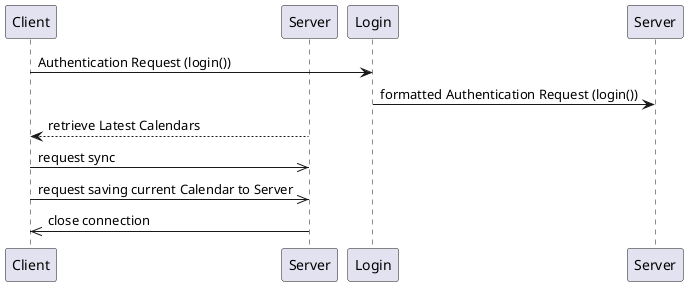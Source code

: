 @startuml

skinparam Shadowing false

participant Client as C
participant Server as S
participant Login as auth

C -> auth: Authentication Request (login())
auth -> Server: formatted Authentication Request (login())
S --> C: retrieve Latest Calendars
C ->> S: request sync
C ->> S: request saving current Calendar to Server
S ->> C: close connection

'!include ../../plantuml-styles/ae-copyright-footer.txt
@enduml
